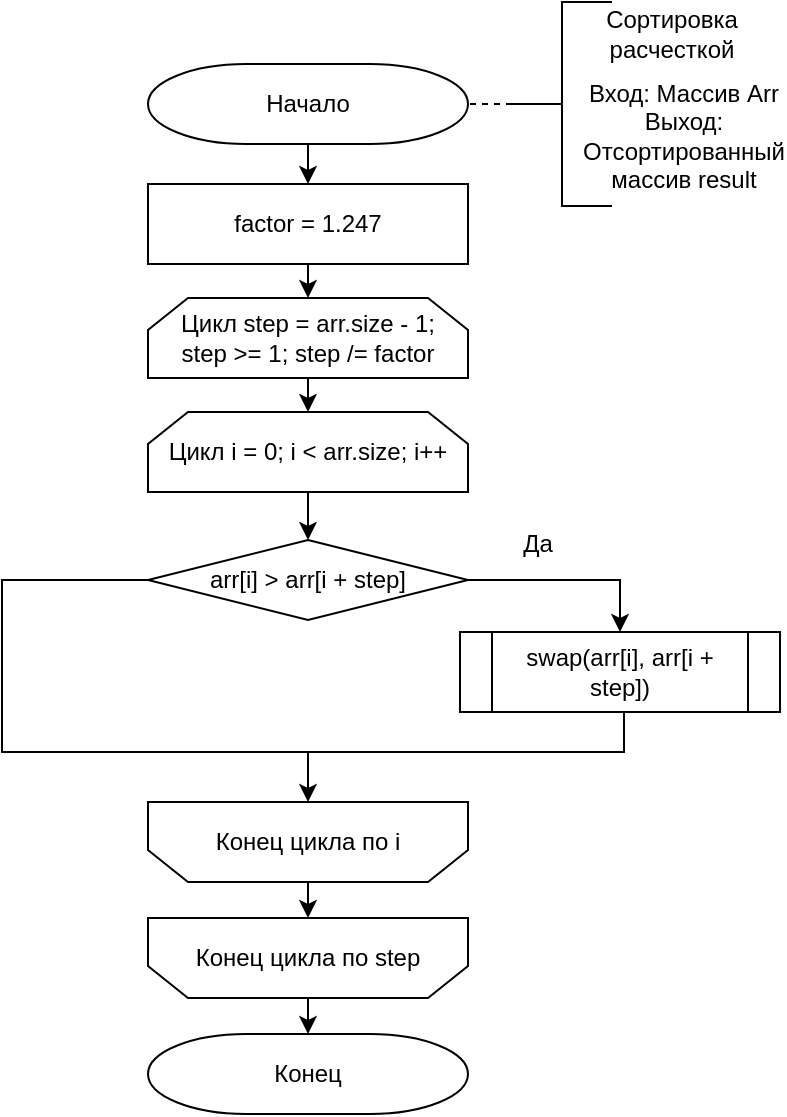 <mxfile version="22.1.2" type="device">
  <diagram name="Page-1" id="UbN1zpNJC2qOGXwVyTnK">
    <mxGraphModel dx="1364" dy="843" grid="0" gridSize="10" guides="1" tooltips="1" connect="1" arrows="1" fold="1" page="0" pageScale="1" pageWidth="850" pageHeight="1100" math="0" shadow="0">
      <root>
        <mxCell id="0" />
        <mxCell id="1" parent="0" />
        <mxCell id="jdcR1V4jyn2O2sgSpSrK-1" value="Начало" style="strokeWidth=1;html=1;shape=mxgraph.flowchart.terminator;whiteSpace=wrap;rotation=0;" parent="1" vertex="1">
          <mxGeometry x="160" y="110" width="160" height="40" as="geometry" />
        </mxCell>
        <mxCell id="jdcR1V4jyn2O2sgSpSrK-2" value="Конец" style="strokeWidth=1;html=1;shape=mxgraph.flowchart.terminator;whiteSpace=wrap;rotation=0;" parent="1" vertex="1">
          <mxGeometry x="160" y="595" width="160" height="40" as="geometry" />
        </mxCell>
        <mxCell id="jdcR1V4jyn2O2sgSpSrK-3" value="" style="strokeWidth=1;html=1;shape=mxgraph.flowchart.annotation_2;align=left;labelPosition=right;pointerEvents=1;rotation=0;" parent="1" vertex="1">
          <mxGeometry x="342" y="79" width="50" height="102" as="geometry" />
        </mxCell>
        <mxCell id="jdcR1V4jyn2O2sgSpSrK-4" value="" style="endArrow=none;dashed=1;html=1;rounded=0;entryX=1;entryY=0.5;entryDx=0;entryDy=0;entryPerimeter=0;exitX=0;exitY=0.5;exitDx=0;exitDy=0;exitPerimeter=0;" parent="1" source="jdcR1V4jyn2O2sgSpSrK-3" target="jdcR1V4jyn2O2sgSpSrK-1" edge="1">
          <mxGeometry width="50" height="50" relative="1" as="geometry">
            <mxPoint x="400" y="360" as="sourcePoint" />
            <mxPoint x="450" y="310" as="targetPoint" />
          </mxGeometry>
        </mxCell>
        <mxCell id="jdcR1V4jyn2O2sgSpSrK-5" value="factor = 1.247" style="rounded=0;whiteSpace=wrap;html=1;rotation=0;" parent="1" vertex="1">
          <mxGeometry x="160" y="170" width="160" height="40" as="geometry" />
        </mxCell>
        <mxCell id="jdcR1V4jyn2O2sgSpSrK-9" value="" style="endArrow=classic;html=1;rounded=0;entryX=0.5;entryY=0;entryDx=0;entryDy=0;exitX=0.5;exitY=1;exitDx=0;exitDy=0;exitPerimeter=0;" parent="1" source="jdcR1V4jyn2O2sgSpSrK-1" target="jdcR1V4jyn2O2sgSpSrK-5" edge="1">
          <mxGeometry width="50" height="50" relative="1" as="geometry">
            <mxPoint x="400" y="360" as="sourcePoint" />
            <mxPoint x="450" y="310" as="targetPoint" />
          </mxGeometry>
        </mxCell>
        <mxCell id="jdcR1V4jyn2O2sgSpSrK-18" value="Сортировка расчесткой" style="text;html=1;strokeColor=none;fillColor=none;align=center;verticalAlign=middle;whiteSpace=wrap;rounded=0;" parent="1" vertex="1">
          <mxGeometry x="392" y="80" width="60" height="30" as="geometry" />
        </mxCell>
        <mxCell id="jdcR1V4jyn2O2sgSpSrK-19" value="Вход: Массив Arr&lt;br&gt;Выход: Отсортированный массив result" style="text;html=1;strokeColor=none;fillColor=none;align=center;verticalAlign=middle;whiteSpace=wrap;rounded=0;" parent="1" vertex="1">
          <mxGeometry x="398" y="131" width="60" height="30" as="geometry" />
        </mxCell>
        <mxCell id="jdcR1V4jyn2O2sgSpSrK-25" value="arr[i] &amp;gt; arr[i + step]" style="rhombus;whiteSpace=wrap;html=1;rotation=0;" parent="1" vertex="1">
          <mxGeometry x="160" y="348" width="160" height="40" as="geometry" />
        </mxCell>
        <mxCell id="jdcR1V4jyn2O2sgSpSrK-26" value="swap(arr[i], arr[i + step])" style="shape=process;whiteSpace=wrap;html=1;backgroundOutline=1;rotation=0;" parent="1" vertex="1">
          <mxGeometry x="316" y="394" width="160" height="40" as="geometry" />
        </mxCell>
        <mxCell id="jdcR1V4jyn2O2sgSpSrK-31" value="" style="endArrow=classic;html=1;rounded=0;exitX=0.5;exitY=1;exitDx=0;exitDy=0;entryX=0.5;entryY=0;entryDx=0;entryDy=0;" parent="1" source="11vB6l047nPpVs-6VPD2-2" target="jdcR1V4jyn2O2sgSpSrK-25" edge="1">
          <mxGeometry width="50" height="50" relative="1" as="geometry">
            <mxPoint x="240" y="381" as="sourcePoint" />
            <mxPoint x="304" y="419" as="targetPoint" />
          </mxGeometry>
        </mxCell>
        <mxCell id="jdcR1V4jyn2O2sgSpSrK-32" value="" style="endArrow=classic;html=1;rounded=0;entryX=0.5;entryY=0;entryDx=0;entryDy=0;exitX=1;exitY=0.5;exitDx=0;exitDy=0;edgeStyle=orthogonalEdgeStyle;" parent="1" source="jdcR1V4jyn2O2sgSpSrK-25" target="jdcR1V4jyn2O2sgSpSrK-26" edge="1">
          <mxGeometry width="50" height="50" relative="1" as="geometry">
            <mxPoint x="231" y="424" as="sourcePoint" />
            <mxPoint x="281" y="374" as="targetPoint" />
          </mxGeometry>
        </mxCell>
        <mxCell id="jdcR1V4jyn2O2sgSpSrK-35" value="" style="endArrow=none;html=1;rounded=0;exitX=0;exitY=0.5;exitDx=0;exitDy=0;entryX=0.5;entryY=1;entryDx=0;entryDy=0;edgeStyle=orthogonalEdgeStyle;" parent="1" source="jdcR1V4jyn2O2sgSpSrK-25" target="jdcR1V4jyn2O2sgSpSrK-26" edge="1">
          <mxGeometry width="50" height="50" relative="1" as="geometry">
            <mxPoint x="231" y="424" as="sourcePoint" />
            <mxPoint x="398" y="541" as="targetPoint" />
            <Array as="points">
              <mxPoint x="87" y="368" />
              <mxPoint x="87" y="454" />
              <mxPoint x="398" y="454" />
              <mxPoint x="398" y="434" />
            </Array>
          </mxGeometry>
        </mxCell>
        <mxCell id="jdcR1V4jyn2O2sgSpSrK-36" value="" style="endArrow=classic;html=1;rounded=0;entryX=0.5;entryY=1;entryDx=0;entryDy=0;" parent="1" target="eNVALK9L36ZBo8lDEL2i-3" edge="1">
          <mxGeometry width="50" height="50" relative="1" as="geometry">
            <mxPoint x="240" y="454" as="sourcePoint" />
            <mxPoint x="232" y="574" as="targetPoint" />
          </mxGeometry>
        </mxCell>
        <mxCell id="jdcR1V4jyn2O2sgSpSrK-39" value="Да" style="text;html=1;strokeColor=none;fillColor=none;align=center;verticalAlign=middle;whiteSpace=wrap;rounded=0;" parent="1" vertex="1">
          <mxGeometry x="325" y="335" width="60" height="30" as="geometry" />
        </mxCell>
        <mxCell id="eNVALK9L36ZBo8lDEL2i-2" value="Цикл step = arr.size - 1; &lt;br&gt;step &amp;gt;= 1; step /= factor" style="shape=loopLimit;whiteSpace=wrap;html=1;rotation=0;" parent="1" vertex="1">
          <mxGeometry x="160" y="227" width="160" height="40" as="geometry" />
        </mxCell>
        <mxCell id="eNVALK9L36ZBo8lDEL2i-3" value="Конец цикла по i" style="shape=loopLimit;whiteSpace=wrap;html=1;rotation=0;direction=west;" parent="1" vertex="1">
          <mxGeometry x="160" y="479" width="160" height="40" as="geometry" />
        </mxCell>
        <mxCell id="11vB6l047nPpVs-6VPD2-1" value="" style="endArrow=classic;html=1;rounded=0;entryX=0.5;entryY=0;entryDx=0;entryDy=0;exitX=0.5;exitY=1;exitDx=0;exitDy=0;" parent="1" source="jdcR1V4jyn2O2sgSpSrK-5" target="eNVALK9L36ZBo8lDEL2i-2" edge="1">
          <mxGeometry width="50" height="50" relative="1" as="geometry">
            <mxPoint x="251" y="518" as="sourcePoint" />
            <mxPoint x="301" y="468" as="targetPoint" />
          </mxGeometry>
        </mxCell>
        <mxCell id="11vB6l047nPpVs-6VPD2-2" value="Цикл i = 0; i &amp;lt; arr.size; i++" style="shape=loopLimit;whiteSpace=wrap;html=1;rotation=0;" parent="1" vertex="1">
          <mxGeometry x="160" y="284" width="160" height="40" as="geometry" />
        </mxCell>
        <mxCell id="11vB6l047nPpVs-6VPD2-3" value="" style="endArrow=classic;html=1;rounded=0;entryX=0.5;entryY=0;entryDx=0;entryDy=0;exitX=0.5;exitY=1;exitDx=0;exitDy=0;" parent="1" source="eNVALK9L36ZBo8lDEL2i-2" target="11vB6l047nPpVs-6VPD2-2" edge="1">
          <mxGeometry width="50" height="50" relative="1" as="geometry">
            <mxPoint x="251" y="518" as="sourcePoint" />
            <mxPoint x="301" y="468" as="targetPoint" />
          </mxGeometry>
        </mxCell>
        <mxCell id="11vB6l047nPpVs-6VPD2-4" value="Конец цикла по step" style="shape=loopLimit;whiteSpace=wrap;html=1;rotation=0;direction=west;" parent="1" vertex="1">
          <mxGeometry x="160" y="537" width="160" height="40" as="geometry" />
        </mxCell>
        <mxCell id="11vB6l047nPpVs-6VPD2-5" value="" style="endArrow=classic;html=1;rounded=0;entryX=0.5;entryY=1;entryDx=0;entryDy=0;exitX=0.5;exitY=0;exitDx=0;exitDy=0;" parent="1" source="eNVALK9L36ZBo8lDEL2i-3" target="11vB6l047nPpVs-6VPD2-4" edge="1">
          <mxGeometry width="50" height="50" relative="1" as="geometry">
            <mxPoint x="236" y="502" as="sourcePoint" />
            <mxPoint x="286" y="452" as="targetPoint" />
          </mxGeometry>
        </mxCell>
        <mxCell id="11vB6l047nPpVs-6VPD2-6" value="" style="endArrow=classic;html=1;rounded=0;entryX=0.5;entryY=0;entryDx=0;entryDy=0;entryPerimeter=0;exitX=0.5;exitY=0;exitDx=0;exitDy=0;" parent="1" source="11vB6l047nPpVs-6VPD2-4" target="jdcR1V4jyn2O2sgSpSrK-2" edge="1">
          <mxGeometry width="50" height="50" relative="1" as="geometry">
            <mxPoint x="236" y="502" as="sourcePoint" />
            <mxPoint x="286" y="452" as="targetPoint" />
          </mxGeometry>
        </mxCell>
      </root>
    </mxGraphModel>
  </diagram>
</mxfile>
